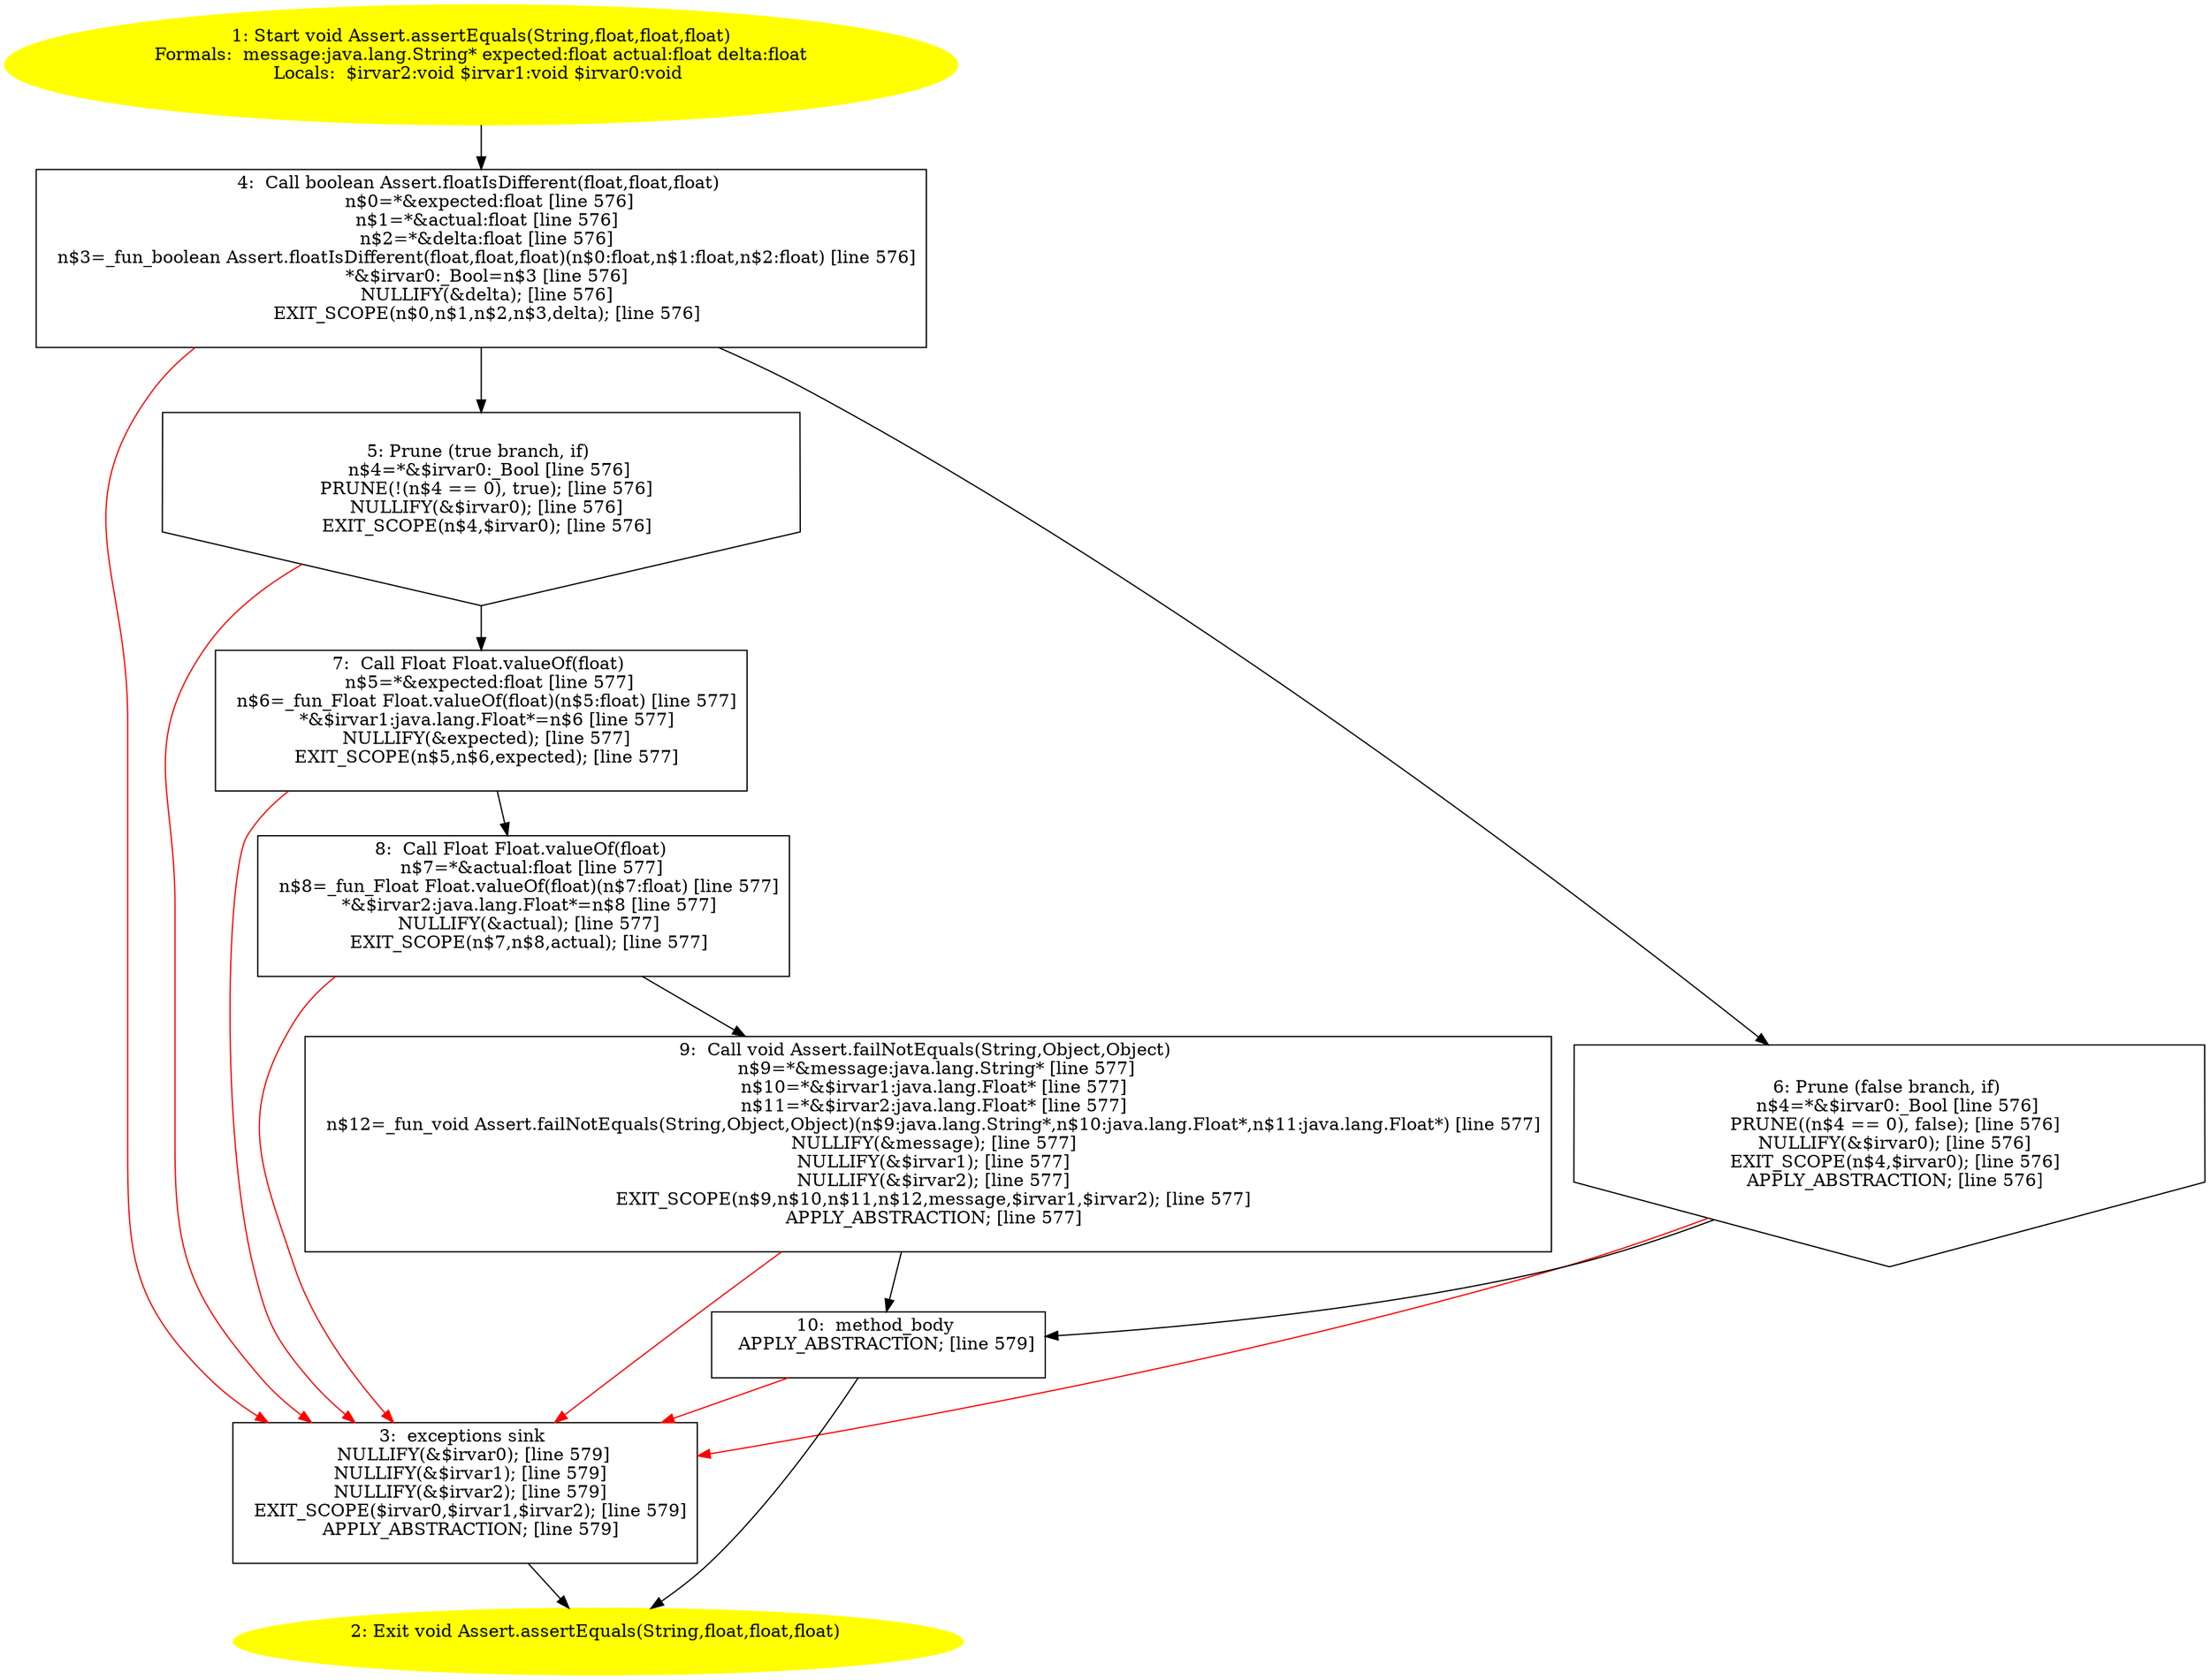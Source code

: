 /* @generated */
digraph cfg {
"org.junit.Assert.assertEquals(java.lang.String,float,float,float):void.42e844a5227a48a8c8d809636cad4961_1" [label="1: Start void Assert.assertEquals(String,float,float,float)\nFormals:  message:java.lang.String* expected:float actual:float delta:float\nLocals:  $irvar2:void $irvar1:void $irvar0:void \n  " color=yellow style=filled]
	

	 "org.junit.Assert.assertEquals(java.lang.String,float,float,float):void.42e844a5227a48a8c8d809636cad4961_1" -> "org.junit.Assert.assertEquals(java.lang.String,float,float,float):void.42e844a5227a48a8c8d809636cad4961_4" ;
"org.junit.Assert.assertEquals(java.lang.String,float,float,float):void.42e844a5227a48a8c8d809636cad4961_2" [label="2: Exit void Assert.assertEquals(String,float,float,float) \n  " color=yellow style=filled]
	

"org.junit.Assert.assertEquals(java.lang.String,float,float,float):void.42e844a5227a48a8c8d809636cad4961_3" [label="3:  exceptions sink \n   NULLIFY(&$irvar0); [line 579]\n  NULLIFY(&$irvar1); [line 579]\n  NULLIFY(&$irvar2); [line 579]\n  EXIT_SCOPE($irvar0,$irvar1,$irvar2); [line 579]\n  APPLY_ABSTRACTION; [line 579]\n " shape="box"]
	

	 "org.junit.Assert.assertEquals(java.lang.String,float,float,float):void.42e844a5227a48a8c8d809636cad4961_3" -> "org.junit.Assert.assertEquals(java.lang.String,float,float,float):void.42e844a5227a48a8c8d809636cad4961_2" ;
"org.junit.Assert.assertEquals(java.lang.String,float,float,float):void.42e844a5227a48a8c8d809636cad4961_4" [label="4:  Call boolean Assert.floatIsDifferent(float,float,float) \n   n$0=*&expected:float [line 576]\n  n$1=*&actual:float [line 576]\n  n$2=*&delta:float [line 576]\n  n$3=_fun_boolean Assert.floatIsDifferent(float,float,float)(n$0:float,n$1:float,n$2:float) [line 576]\n  *&$irvar0:_Bool=n$3 [line 576]\n  NULLIFY(&delta); [line 576]\n  EXIT_SCOPE(n$0,n$1,n$2,n$3,delta); [line 576]\n " shape="box"]
	

	 "org.junit.Assert.assertEquals(java.lang.String,float,float,float):void.42e844a5227a48a8c8d809636cad4961_4" -> "org.junit.Assert.assertEquals(java.lang.String,float,float,float):void.42e844a5227a48a8c8d809636cad4961_5" ;
	 "org.junit.Assert.assertEquals(java.lang.String,float,float,float):void.42e844a5227a48a8c8d809636cad4961_4" -> "org.junit.Assert.assertEquals(java.lang.String,float,float,float):void.42e844a5227a48a8c8d809636cad4961_6" ;
	 "org.junit.Assert.assertEquals(java.lang.String,float,float,float):void.42e844a5227a48a8c8d809636cad4961_4" -> "org.junit.Assert.assertEquals(java.lang.String,float,float,float):void.42e844a5227a48a8c8d809636cad4961_3" [color="red" ];
"org.junit.Assert.assertEquals(java.lang.String,float,float,float):void.42e844a5227a48a8c8d809636cad4961_5" [label="5: Prune (true branch, if) \n   n$4=*&$irvar0:_Bool [line 576]\n  PRUNE(!(n$4 == 0), true); [line 576]\n  NULLIFY(&$irvar0); [line 576]\n  EXIT_SCOPE(n$4,$irvar0); [line 576]\n " shape="invhouse"]
	

	 "org.junit.Assert.assertEquals(java.lang.String,float,float,float):void.42e844a5227a48a8c8d809636cad4961_5" -> "org.junit.Assert.assertEquals(java.lang.String,float,float,float):void.42e844a5227a48a8c8d809636cad4961_7" ;
	 "org.junit.Assert.assertEquals(java.lang.String,float,float,float):void.42e844a5227a48a8c8d809636cad4961_5" -> "org.junit.Assert.assertEquals(java.lang.String,float,float,float):void.42e844a5227a48a8c8d809636cad4961_3" [color="red" ];
"org.junit.Assert.assertEquals(java.lang.String,float,float,float):void.42e844a5227a48a8c8d809636cad4961_6" [label="6: Prune (false branch, if) \n   n$4=*&$irvar0:_Bool [line 576]\n  PRUNE((n$4 == 0), false); [line 576]\n  NULLIFY(&$irvar0); [line 576]\n  EXIT_SCOPE(n$4,$irvar0); [line 576]\n  APPLY_ABSTRACTION; [line 576]\n " shape="invhouse"]
	

	 "org.junit.Assert.assertEquals(java.lang.String,float,float,float):void.42e844a5227a48a8c8d809636cad4961_6" -> "org.junit.Assert.assertEquals(java.lang.String,float,float,float):void.42e844a5227a48a8c8d809636cad4961_10" ;
	 "org.junit.Assert.assertEquals(java.lang.String,float,float,float):void.42e844a5227a48a8c8d809636cad4961_6" -> "org.junit.Assert.assertEquals(java.lang.String,float,float,float):void.42e844a5227a48a8c8d809636cad4961_3" [color="red" ];
"org.junit.Assert.assertEquals(java.lang.String,float,float,float):void.42e844a5227a48a8c8d809636cad4961_7" [label="7:  Call Float Float.valueOf(float) \n   n$5=*&expected:float [line 577]\n  n$6=_fun_Float Float.valueOf(float)(n$5:float) [line 577]\n  *&$irvar1:java.lang.Float*=n$6 [line 577]\n  NULLIFY(&expected); [line 577]\n  EXIT_SCOPE(n$5,n$6,expected); [line 577]\n " shape="box"]
	

	 "org.junit.Assert.assertEquals(java.lang.String,float,float,float):void.42e844a5227a48a8c8d809636cad4961_7" -> "org.junit.Assert.assertEquals(java.lang.String,float,float,float):void.42e844a5227a48a8c8d809636cad4961_8" ;
	 "org.junit.Assert.assertEquals(java.lang.String,float,float,float):void.42e844a5227a48a8c8d809636cad4961_7" -> "org.junit.Assert.assertEquals(java.lang.String,float,float,float):void.42e844a5227a48a8c8d809636cad4961_3" [color="red" ];
"org.junit.Assert.assertEquals(java.lang.String,float,float,float):void.42e844a5227a48a8c8d809636cad4961_8" [label="8:  Call Float Float.valueOf(float) \n   n$7=*&actual:float [line 577]\n  n$8=_fun_Float Float.valueOf(float)(n$7:float) [line 577]\n  *&$irvar2:java.lang.Float*=n$8 [line 577]\n  NULLIFY(&actual); [line 577]\n  EXIT_SCOPE(n$7,n$8,actual); [line 577]\n " shape="box"]
	

	 "org.junit.Assert.assertEquals(java.lang.String,float,float,float):void.42e844a5227a48a8c8d809636cad4961_8" -> "org.junit.Assert.assertEquals(java.lang.String,float,float,float):void.42e844a5227a48a8c8d809636cad4961_9" ;
	 "org.junit.Assert.assertEquals(java.lang.String,float,float,float):void.42e844a5227a48a8c8d809636cad4961_8" -> "org.junit.Assert.assertEquals(java.lang.String,float,float,float):void.42e844a5227a48a8c8d809636cad4961_3" [color="red" ];
"org.junit.Assert.assertEquals(java.lang.String,float,float,float):void.42e844a5227a48a8c8d809636cad4961_9" [label="9:  Call void Assert.failNotEquals(String,Object,Object) \n   n$9=*&message:java.lang.String* [line 577]\n  n$10=*&$irvar1:java.lang.Float* [line 577]\n  n$11=*&$irvar2:java.lang.Float* [line 577]\n  n$12=_fun_void Assert.failNotEquals(String,Object,Object)(n$9:java.lang.String*,n$10:java.lang.Float*,n$11:java.lang.Float*) [line 577]\n  NULLIFY(&message); [line 577]\n  NULLIFY(&$irvar1); [line 577]\n  NULLIFY(&$irvar2); [line 577]\n  EXIT_SCOPE(n$9,n$10,n$11,n$12,message,$irvar1,$irvar2); [line 577]\n  APPLY_ABSTRACTION; [line 577]\n " shape="box"]
	

	 "org.junit.Assert.assertEquals(java.lang.String,float,float,float):void.42e844a5227a48a8c8d809636cad4961_9" -> "org.junit.Assert.assertEquals(java.lang.String,float,float,float):void.42e844a5227a48a8c8d809636cad4961_10" ;
	 "org.junit.Assert.assertEquals(java.lang.String,float,float,float):void.42e844a5227a48a8c8d809636cad4961_9" -> "org.junit.Assert.assertEquals(java.lang.String,float,float,float):void.42e844a5227a48a8c8d809636cad4961_3" [color="red" ];
"org.junit.Assert.assertEquals(java.lang.String,float,float,float):void.42e844a5227a48a8c8d809636cad4961_10" [label="10:  method_body \n   APPLY_ABSTRACTION; [line 579]\n " shape="box"]
	

	 "org.junit.Assert.assertEquals(java.lang.String,float,float,float):void.42e844a5227a48a8c8d809636cad4961_10" -> "org.junit.Assert.assertEquals(java.lang.String,float,float,float):void.42e844a5227a48a8c8d809636cad4961_2" ;
	 "org.junit.Assert.assertEquals(java.lang.String,float,float,float):void.42e844a5227a48a8c8d809636cad4961_10" -> "org.junit.Assert.assertEquals(java.lang.String,float,float,float):void.42e844a5227a48a8c8d809636cad4961_3" [color="red" ];
}
